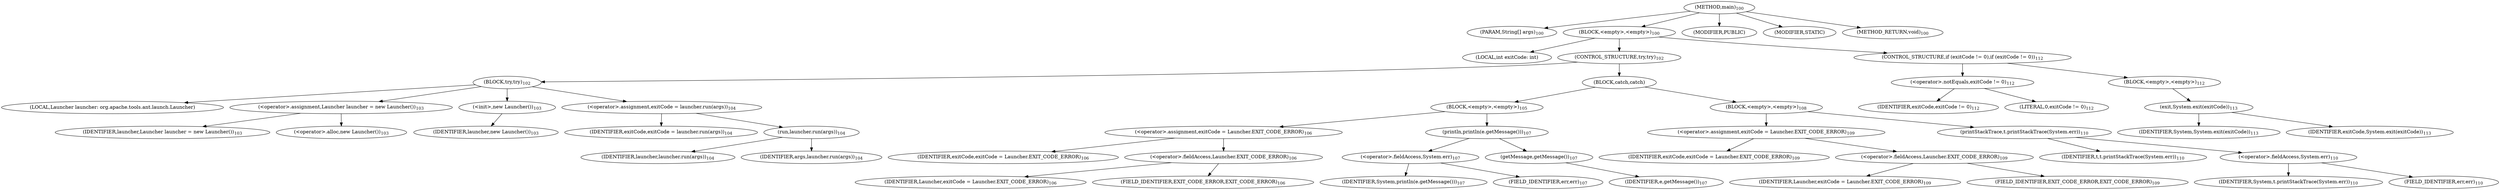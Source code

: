 digraph "main" {  
"82" [label = <(METHOD,main)<SUB>100</SUB>> ]
"83" [label = <(PARAM,String[] args)<SUB>100</SUB>> ]
"84" [label = <(BLOCK,&lt;empty&gt;,&lt;empty&gt;)<SUB>100</SUB>> ]
"85" [label = <(LOCAL,int exitCode: int)> ]
"86" [label = <(CONTROL_STRUCTURE,try,try)<SUB>102</SUB>> ]
"87" [label = <(BLOCK,try,try)<SUB>102</SUB>> ]
"4" [label = <(LOCAL,Launcher launcher: org.apache.tools.ant.launch.Launcher)> ]
"88" [label = <(&lt;operator&gt;.assignment,Launcher launcher = new Launcher())<SUB>103</SUB>> ]
"89" [label = <(IDENTIFIER,launcher,Launcher launcher = new Launcher())<SUB>103</SUB>> ]
"90" [label = <(&lt;operator&gt;.alloc,new Launcher())<SUB>103</SUB>> ]
"91" [label = <(&lt;init&gt;,new Launcher())<SUB>103</SUB>> ]
"3" [label = <(IDENTIFIER,launcher,new Launcher())<SUB>103</SUB>> ]
"92" [label = <(&lt;operator&gt;.assignment,exitCode = launcher.run(args))<SUB>104</SUB>> ]
"93" [label = <(IDENTIFIER,exitCode,exitCode = launcher.run(args))<SUB>104</SUB>> ]
"94" [label = <(run,launcher.run(args))<SUB>104</SUB>> ]
"95" [label = <(IDENTIFIER,launcher,launcher.run(args))<SUB>104</SUB>> ]
"96" [label = <(IDENTIFIER,args,launcher.run(args))<SUB>104</SUB>> ]
"97" [label = <(BLOCK,catch,catch)> ]
"98" [label = <(BLOCK,&lt;empty&gt;,&lt;empty&gt;)<SUB>105</SUB>> ]
"99" [label = <(&lt;operator&gt;.assignment,exitCode = Launcher.EXIT_CODE_ERROR)<SUB>106</SUB>> ]
"100" [label = <(IDENTIFIER,exitCode,exitCode = Launcher.EXIT_CODE_ERROR)<SUB>106</SUB>> ]
"101" [label = <(&lt;operator&gt;.fieldAccess,Launcher.EXIT_CODE_ERROR)<SUB>106</SUB>> ]
"102" [label = <(IDENTIFIER,Launcher,exitCode = Launcher.EXIT_CODE_ERROR)<SUB>106</SUB>> ]
"103" [label = <(FIELD_IDENTIFIER,EXIT_CODE_ERROR,EXIT_CODE_ERROR)<SUB>106</SUB>> ]
"104" [label = <(println,println(e.getMessage()))<SUB>107</SUB>> ]
"105" [label = <(&lt;operator&gt;.fieldAccess,System.err)<SUB>107</SUB>> ]
"106" [label = <(IDENTIFIER,System,println(e.getMessage()))<SUB>107</SUB>> ]
"107" [label = <(FIELD_IDENTIFIER,err,err)<SUB>107</SUB>> ]
"108" [label = <(getMessage,getMessage())<SUB>107</SUB>> ]
"109" [label = <(IDENTIFIER,e,getMessage())<SUB>107</SUB>> ]
"110" [label = <(BLOCK,&lt;empty&gt;,&lt;empty&gt;)<SUB>108</SUB>> ]
"111" [label = <(&lt;operator&gt;.assignment,exitCode = Launcher.EXIT_CODE_ERROR)<SUB>109</SUB>> ]
"112" [label = <(IDENTIFIER,exitCode,exitCode = Launcher.EXIT_CODE_ERROR)<SUB>109</SUB>> ]
"113" [label = <(&lt;operator&gt;.fieldAccess,Launcher.EXIT_CODE_ERROR)<SUB>109</SUB>> ]
"114" [label = <(IDENTIFIER,Launcher,exitCode = Launcher.EXIT_CODE_ERROR)<SUB>109</SUB>> ]
"115" [label = <(FIELD_IDENTIFIER,EXIT_CODE_ERROR,EXIT_CODE_ERROR)<SUB>109</SUB>> ]
"116" [label = <(printStackTrace,t.printStackTrace(System.err))<SUB>110</SUB>> ]
"117" [label = <(IDENTIFIER,t,t.printStackTrace(System.err))<SUB>110</SUB>> ]
"118" [label = <(&lt;operator&gt;.fieldAccess,System.err)<SUB>110</SUB>> ]
"119" [label = <(IDENTIFIER,System,t.printStackTrace(System.err))<SUB>110</SUB>> ]
"120" [label = <(FIELD_IDENTIFIER,err,err)<SUB>110</SUB>> ]
"121" [label = <(CONTROL_STRUCTURE,if (exitCode != 0),if (exitCode != 0))<SUB>112</SUB>> ]
"122" [label = <(&lt;operator&gt;.notEquals,exitCode != 0)<SUB>112</SUB>> ]
"123" [label = <(IDENTIFIER,exitCode,exitCode != 0)<SUB>112</SUB>> ]
"124" [label = <(LITERAL,0,exitCode != 0)<SUB>112</SUB>> ]
"125" [label = <(BLOCK,&lt;empty&gt;,&lt;empty&gt;)<SUB>112</SUB>> ]
"126" [label = <(exit,System.exit(exitCode))<SUB>113</SUB>> ]
"127" [label = <(IDENTIFIER,System,System.exit(exitCode))<SUB>113</SUB>> ]
"128" [label = <(IDENTIFIER,exitCode,System.exit(exitCode))<SUB>113</SUB>> ]
"129" [label = <(MODIFIER,PUBLIC)> ]
"130" [label = <(MODIFIER,STATIC)> ]
"131" [label = <(METHOD_RETURN,void)<SUB>100</SUB>> ]
  "82" -> "83" 
  "82" -> "84" 
  "82" -> "129" 
  "82" -> "130" 
  "82" -> "131" 
  "84" -> "85" 
  "84" -> "86" 
  "84" -> "121" 
  "86" -> "87" 
  "86" -> "97" 
  "87" -> "4" 
  "87" -> "88" 
  "87" -> "91" 
  "87" -> "92" 
  "88" -> "89" 
  "88" -> "90" 
  "91" -> "3" 
  "92" -> "93" 
  "92" -> "94" 
  "94" -> "95" 
  "94" -> "96" 
  "97" -> "98" 
  "97" -> "110" 
  "98" -> "99" 
  "98" -> "104" 
  "99" -> "100" 
  "99" -> "101" 
  "101" -> "102" 
  "101" -> "103" 
  "104" -> "105" 
  "104" -> "108" 
  "105" -> "106" 
  "105" -> "107" 
  "108" -> "109" 
  "110" -> "111" 
  "110" -> "116" 
  "111" -> "112" 
  "111" -> "113" 
  "113" -> "114" 
  "113" -> "115" 
  "116" -> "117" 
  "116" -> "118" 
  "118" -> "119" 
  "118" -> "120" 
  "121" -> "122" 
  "121" -> "125" 
  "122" -> "123" 
  "122" -> "124" 
  "125" -> "126" 
  "126" -> "127" 
  "126" -> "128" 
}
